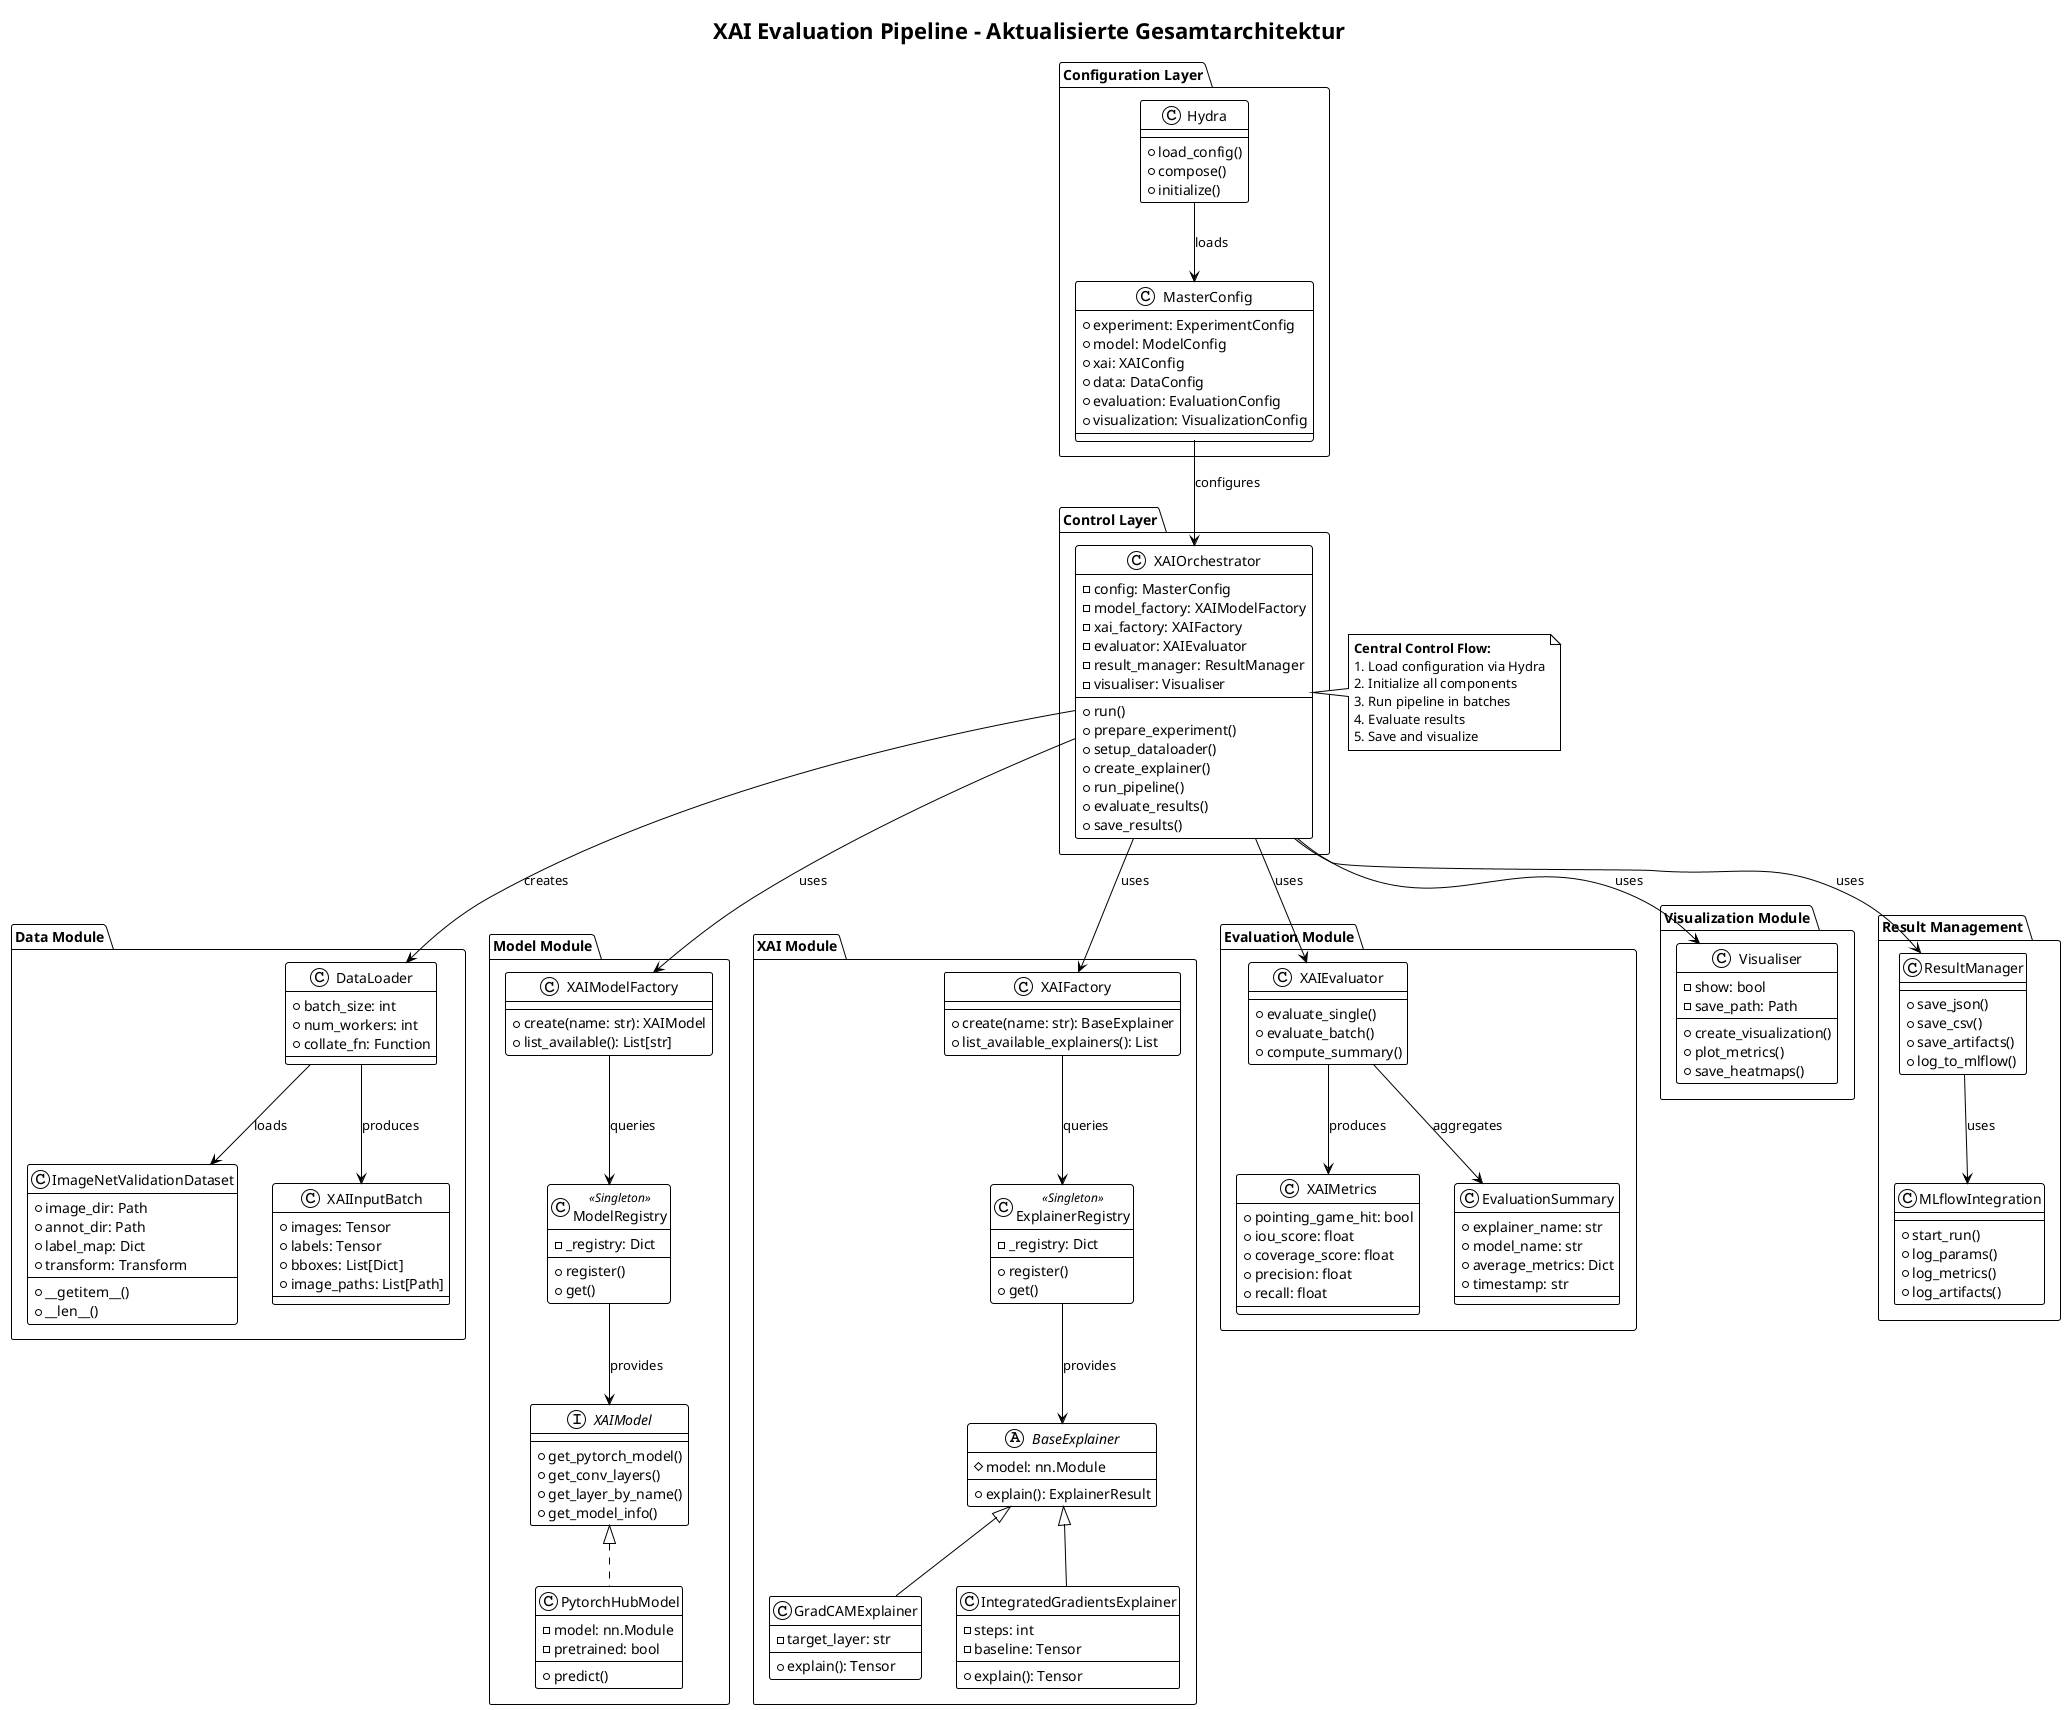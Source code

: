 @startuml pipeline_overview_updated
!theme plain
title XAI Evaluation Pipeline - Aktualisierte Gesamtarchitektur

package "Configuration Layer" as ConfigLayer {
  class MasterConfig {
    +experiment: ExperimentConfig
    +model: ModelConfig
    +xai: XAIConfig
    +data: DataConfig
    +evaluation: EvaluationConfig
    +visualization: VisualizationConfig
  }

  class Hydra {
    +load_config()
    +compose()
    +initialize()
  }
}

package "Control Layer" as ControlLayer {
  class XAIOrchestrator {
    -config: MasterConfig
    -model_factory: XAIModelFactory
    -xai_factory: XAIFactory
    -evaluator: XAIEvaluator
    -result_manager: ResultManager
    -visualiser: Visualiser
    +run()
    +prepare_experiment()
    +setup_dataloader()
    +create_explainer()
    +run_pipeline()
    +evaluate_results()
    +save_results()
  }
}

package "Data Module" as DataModule {
  class ImageNetValidationDataset {
    +image_dir: Path
    +annot_dir: Path
    +label_map: Dict
    +transform: Transform
    +__getitem__()
    +__len__()
  }

  class XAIInputBatch {
    +images: Tensor
    +labels: Tensor
    +bboxes: List[Dict]
    +image_paths: List[Path]
  }

  class DataLoader {
    +batch_size: int
    +num_workers: int
    +collate_fn: Function
  }
}

package "Model Module" as ModelModule {
  interface XAIModel {
    +get_pytorch_model()
    +get_conv_layers()
    +get_layer_by_name()
    +get_model_info()
  }

  class XAIModelFactory {
    +create(name: str): XAIModel
    +list_available(): List[str]
  }

  class PytorchHubModel {
    -model: nn.Module
    -pretrained: bool
    +predict()
  }

  class ModelRegistry <<Singleton>> {
    -_registry: Dict
    +register()
    +get()
  }
}

package "XAI Module" as XAIModule {
  abstract class BaseExplainer {
    #model: nn.Module
    +explain(): ExplainerResult
  }

  class GradCAMExplainer {
    -target_layer: str
    +explain(): Tensor
  }

  class IntegratedGradientsExplainer {
    -steps: int
    -baseline: Tensor
    +explain(): Tensor
  }

  class XAIFactory {
    +create(name: str): BaseExplainer
    +list_available_explainers(): List
  }

  class ExplainerRegistry <<Singleton>> {
    -_registry: Dict
    +register()
    +get()
  }
}

package "Evaluation Module" as EvalModule {
  class XAIEvaluator {
    +evaluate_single()
    +evaluate_batch()
    +compute_summary()
  }

  class XAIMetrics {
    +pointing_game_hit: bool
    +iou_score: float
    +coverage_score: float
    +precision: float
    +recall: float
  }

  class EvaluationSummary {
    +explainer_name: str
    +model_name: str
    +average_metrics: Dict
    +timestamp: str
  }
}

package "Visualization Module" as VisModule {
  class Visualiser {
    -show: bool
    -save_path: Path
    +create_visualization()
    +plot_metrics()
    +save_heatmaps()
  }
}

package "Result Management" as ResultModule {
  class ResultManager {
    +save_json()
    +save_csv()
    +save_artifacts()
    +log_to_mlflow()
  }

  class MLflowIntegration {
    +start_run()
    +log_params()
    +log_metrics()
    +log_artifacts()
  }
}

' Relationships
Hydra --> MasterConfig : loads
MasterConfig --> XAIOrchestrator : configures

XAIOrchestrator --> XAIModelFactory : uses
XAIOrchestrator --> XAIFactory : uses
XAIOrchestrator --> DataLoader : creates
XAIOrchestrator --> XAIEvaluator : uses
XAIOrchestrator --> ResultManager : uses
XAIOrchestrator --> Visualiser : uses

XAIModelFactory --> ModelRegistry : queries
XAIFactory --> ExplainerRegistry : queries

ModelRegistry --> XAIModel : provides
ExplainerRegistry --> BaseExplainer : provides

XAIModel <|.. PytorchHubModel
BaseExplainer <|-- GradCAMExplainer
BaseExplainer <|-- IntegratedGradientsExplainer

DataLoader --> ImageNetValidationDataset : loads
DataLoader --> XAIInputBatch : produces

XAIEvaluator --> XAIMetrics : produces
XAIEvaluator --> EvaluationSummary : aggregates

ResultManager --> MLflowIntegration : uses

' Data Flow
note right of XAIOrchestrator
  **Central Control Flow:**
  1. Load configuration via Hydra
  2. Initialize all components
  3. Run pipeline in batches
  4. Evaluate results
  5. Save and visualize
end note

@enduml@startuml pipeline_overview_updated
!theme plain
title XAI Evaluation Pipeline - Aktualisierte Gesamtarchitektur

package "Configuration Layer" as ConfigLayer {
  class MasterConfig {
    +experiment: ExperimentConfig
    +model: ModelConfig
    +xai: XAIConfig
    +data: DataConfig
    +evaluation: EvaluationConfig
    +visualization: VisualizationConfig
  }

  class Hydra {
    +load_config()
    +compose()
    +initialize()
  }
}

package "Control Layer" as ControlLayer {
  class XAIOrchestrator {
    -config: MasterConfig
    -model_factory: XAIModelFactory
    -xai_factory: XAIFactory
    -evaluator: XAIEvaluator
    -result_manager: ResultManager
    -visualiser: Visualiser
    +run()
    +prepare_experiment()
    +setup_dataloader()
    +create_explainer()
    +run_pipeline()
    +evaluate_results()
    +save_results()
  }
}

package "Data Module" as DataModule {
  class ImageNetValidationDataset {
    +image_dir: Path
    +annot_dir: Path
    +label_map: Dict
    +transform: Transform
    +__getitem__()
    +__len__()
  }

  class XAIInputBatch {
    +images: Tensor
    +labels: Tensor
    +bboxes: List[Dict]
    +image_paths: List[Path]
  }

  class DataLoader {
    +batch_size: int
    +num_workers: int
    +collate_fn: Function
  }
}

package "Model Module" as ModelModule {
  interface XAIModel {
    +get_pytorch_model()
    +get_conv_layers()
    +get_layer_by_name()
    +get_model_info()
  }

  class XAIModelFactory {
    +create(name: str): XAIModel
    +list_available(): List[str]
  }

  class PytorchHubModel {
    -model: nn.Module
    -pretrained: bool
    +predict()
  }

  class ModelRegistry <<Singleton>> {
    -_registry: Dict
    +register()
    +get()
  }
}

package "XAI Module" as XAIModule {
  abstract class BaseExplainer {
    #model: nn.Module
    +explain(): ExplainerResult
  }

  class GradCAMExplainer {
    -target_layer: str
    +explain(): Tensor
  }

  class IntegratedGradientsExplainer {
    -steps: int
    -baseline: Tensor
    +explain(): Tensor
  }

  class XAIFactory {
    +create(name: str): BaseExplainer
    +list_available_explainers(): List
  }

  class ExplainerRegistry <<Singleton>> {
    -_registry: Dict
    +register()
    +get()
  }
}

package "Evaluation Module" as EvalModule {
  class XAIEvaluator {
    +evaluate_single()
    +evaluate_batch()
    +compute_summary()
  }

  class XAIMetrics {
    +pointing_game_hit: bool
    +iou_score: float
    +coverage_score: float
    +precision: float
    +recall: float
  }

  class EvaluationSummary {
    +explainer_name: str
    +model_name: str
    +average_metrics: Dict
    +timestamp: str
  }
}

package "Visualization Module" as VisModule {
  class Visualiser {
    -show: bool
    -save_path: Path
    +create_visualization()
    +plot_metrics()
    +save_heatmaps()
  }
}

package "Result Management" as ResultModule {
  class ResultManager {
    +save_json()
    +save_csv()
    +save_artifacts()
    +log_to_mlflow()
  }

  class MLflowIntegration {
    +start_run()
    +log_params()
    +log_metrics()
    +log_artifacts()
  }
}

' Relationships
Hydra --> MasterConfig : loads
MasterConfig --> XAIOrchestrator : configures

XAIOrchestrator --> XAIModelFactory : uses
XAIOrchestrator --> XAIFactory : uses
XAIOrchestrator --> DataLoader : creates
XAIOrchestrator --> XAIEvaluator : uses
XAIOrchestrator --> ResultManager : uses
XAIOrchestrator --> Visualiser : uses

XAIModelFactory --> ModelRegistry : queries
XAIFactory --> ExplainerRegistry : queries

ModelRegistry --> XAIModel : provides
ExplainerRegistry --> BaseExplainer : provides

XAIModel <|.. PytorchHubModel
BaseExplainer <|-- GradCAMExplainer
BaseExplainer <|-- IntegratedGradientsExplainer

DataLoader --> ImageNetValidationDataset : loads
DataLoader --> XAIInputBatch : produces

XAIEvaluator --> XAIMetrics : produces
XAIEvaluator --> EvaluationSummary : aggregates

ResultManager --> MLflowIntegration : uses

' Data Flow
note right of XAIOrchestrator
  **Central Control Flow:**
  1. Load configuration via Hydra
  2. Initialize all components
  3. Run pipeline in batches
  4. Evaluate results
  5. Save and visualize
end note

@enduml